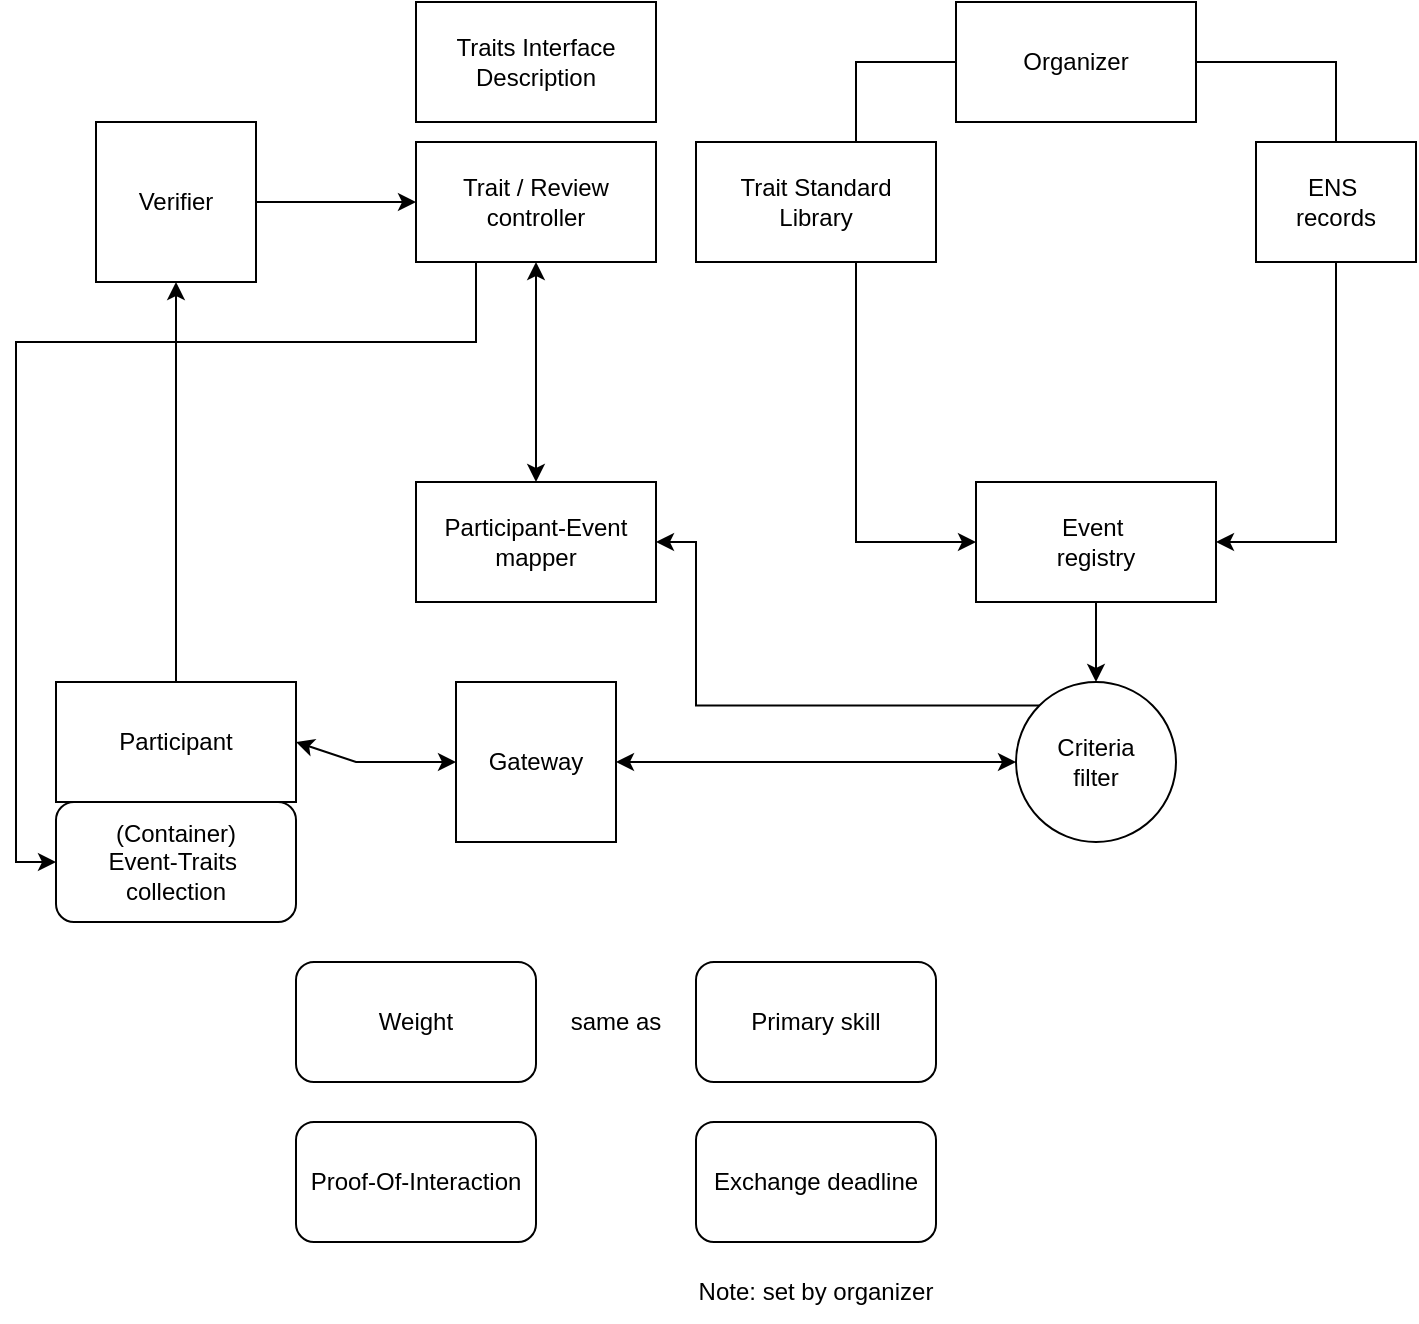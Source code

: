 <mxfile version="22.0.4" type="device">
  <diagram name="Page-1" id="c7LGBWJacnuUtA29aehP">
    <mxGraphModel dx="1050" dy="566" grid="1" gridSize="10" guides="1" tooltips="1" connect="1" arrows="1" fold="1" page="1" pageScale="1" pageWidth="850" pageHeight="1100" math="0" shadow="0">
      <root>
        <mxCell id="0" />
        <mxCell id="1" parent="0" />
        <mxCell id="EDmKbzJHREeL66DPp48K-29" style="edgeStyle=orthogonalEdgeStyle;rounded=0;orthogonalLoop=1;jettySize=auto;html=1;exitX=0.5;exitY=0;exitDx=0;exitDy=0;" edge="1" parent="1" source="EDmKbzJHREeL66DPp48K-3">
          <mxGeometry relative="1" as="geometry">
            <mxPoint x="100" y="200" as="targetPoint" />
          </mxGeometry>
        </mxCell>
        <mxCell id="EDmKbzJHREeL66DPp48K-3" value="Participant" style="rounded=0;whiteSpace=wrap;html=1;" vertex="1" parent="1">
          <mxGeometry x="40" y="400" width="120" height="60" as="geometry" />
        </mxCell>
        <mxCell id="EDmKbzJHREeL66DPp48K-4" value="&lt;div&gt;(Container)&lt;br&gt;Event-Traits&amp;nbsp;&lt;/div&gt;&lt;div&gt;collection&lt;/div&gt;" style="rounded=1;whiteSpace=wrap;html=1;" vertex="1" parent="1">
          <mxGeometry x="40" y="460" width="120" height="60" as="geometry" />
        </mxCell>
        <mxCell id="EDmKbzJHREeL66DPp48K-7" value="Weight" style="rounded=1;whiteSpace=wrap;html=1;" vertex="1" parent="1">
          <mxGeometry x="160" y="540" width="120" height="60" as="geometry" />
        </mxCell>
        <mxCell id="EDmKbzJHREeL66DPp48K-8" value="Proof-Of-Interaction" style="rounded=1;whiteSpace=wrap;html=1;" vertex="1" parent="1">
          <mxGeometry x="160" y="620" width="120" height="60" as="geometry" />
        </mxCell>
        <mxCell id="EDmKbzJHREeL66DPp48K-22" style="edgeStyle=orthogonalEdgeStyle;rounded=0;orthogonalLoop=1;jettySize=auto;html=1;exitX=0.5;exitY=1;exitDx=0;exitDy=0;entryX=0.5;entryY=0;entryDx=0;entryDy=0;" edge="1" parent="1" source="EDmKbzJHREeL66DPp48K-10" target="EDmKbzJHREeL66DPp48K-18">
          <mxGeometry relative="1" as="geometry" />
        </mxCell>
        <mxCell id="EDmKbzJHREeL66DPp48K-10" value="&lt;div&gt;Event&amp;nbsp;&lt;/div&gt;&lt;div&gt;registry&lt;/div&gt;" style="rounded=0;whiteSpace=wrap;html=1;" vertex="1" parent="1">
          <mxGeometry x="500" y="300" width="120" height="60" as="geometry" />
        </mxCell>
        <mxCell id="EDmKbzJHREeL66DPp48K-11" value="Traits Interface Description" style="rounded=0;whiteSpace=wrap;html=1;" vertex="1" parent="1">
          <mxGeometry x="220" y="60" width="120" height="60" as="geometry" />
        </mxCell>
        <mxCell id="EDmKbzJHREeL66DPp48K-35" style="edgeStyle=orthogonalEdgeStyle;rounded=0;orthogonalLoop=1;jettySize=auto;html=1;exitX=0;exitY=0.5;exitDx=0;exitDy=0;entryX=0;entryY=0.5;entryDx=0;entryDy=0;" edge="1" parent="1" source="EDmKbzJHREeL66DPp48K-12" target="EDmKbzJHREeL66DPp48K-4">
          <mxGeometry relative="1" as="geometry">
            <mxPoint x="260" y="310" as="targetPoint" />
            <Array as="points">
              <mxPoint x="250" y="170" />
              <mxPoint x="250" y="230" />
              <mxPoint x="20" y="230" />
              <mxPoint x="20" y="490" />
            </Array>
          </mxGeometry>
        </mxCell>
        <mxCell id="EDmKbzJHREeL66DPp48K-12" value="Trait / Review&lt;br&gt;controller" style="rounded=0;whiteSpace=wrap;html=1;" vertex="1" parent="1">
          <mxGeometry x="220" y="130" width="120" height="60" as="geometry" />
        </mxCell>
        <mxCell id="EDmKbzJHREeL66DPp48K-45" style="edgeStyle=orthogonalEdgeStyle;rounded=0;orthogonalLoop=1;jettySize=auto;html=1;exitX=0;exitY=0;exitDx=0;exitDy=0;entryX=1;entryY=0.5;entryDx=0;entryDy=0;" edge="1" parent="1" source="EDmKbzJHREeL66DPp48K-18" target="EDmKbzJHREeL66DPp48K-44">
          <mxGeometry relative="1" as="geometry">
            <Array as="points">
              <mxPoint x="360" y="412" />
              <mxPoint x="360" y="330" />
            </Array>
          </mxGeometry>
        </mxCell>
        <mxCell id="EDmKbzJHREeL66DPp48K-18" value="Criteria &lt;br&gt;filter" style="ellipse;whiteSpace=wrap;html=1;aspect=fixed;" vertex="1" parent="1">
          <mxGeometry x="520" y="400" width="80" height="80" as="geometry" />
        </mxCell>
        <mxCell id="EDmKbzJHREeL66DPp48K-21" style="edgeStyle=orthogonalEdgeStyle;rounded=0;orthogonalLoop=1;jettySize=auto;html=1;exitX=1;exitY=0.5;exitDx=0;exitDy=0;entryX=1;entryY=0.5;entryDx=0;entryDy=0;" edge="1" parent="1" source="EDmKbzJHREeL66DPp48K-20" target="EDmKbzJHREeL66DPp48K-10">
          <mxGeometry relative="1" as="geometry">
            <mxPoint x="470" y="90" as="sourcePoint" />
            <mxPoint x="570" y="300" as="targetPoint" />
            <Array as="points">
              <mxPoint x="680" y="90" />
              <mxPoint x="680" y="330" />
              <mxPoint x="620" y="330" />
            </Array>
          </mxGeometry>
        </mxCell>
        <mxCell id="EDmKbzJHREeL66DPp48K-14" value="&lt;div&gt;ENS&amp;nbsp;&lt;/div&gt;&lt;div&gt;records&lt;/div&gt;" style="rounded=0;whiteSpace=wrap;html=1;" vertex="1" parent="1">
          <mxGeometry x="640" y="130" width="80" height="60" as="geometry" />
        </mxCell>
        <mxCell id="EDmKbzJHREeL66DPp48K-38" style="edgeStyle=orthogonalEdgeStyle;rounded=0;orthogonalLoop=1;jettySize=auto;html=1;exitX=0;exitY=0.5;exitDx=0;exitDy=0;entryX=0;entryY=0.5;entryDx=0;entryDy=0;" edge="1" parent="1" source="EDmKbzJHREeL66DPp48K-20" target="EDmKbzJHREeL66DPp48K-10">
          <mxGeometry relative="1" as="geometry">
            <mxPoint x="445" y="90" as="sourcePoint" />
            <mxPoint x="475" y="330" as="targetPoint" />
            <Array as="points">
              <mxPoint x="440" y="90" />
              <mxPoint x="440" y="330" />
            </Array>
          </mxGeometry>
        </mxCell>
        <mxCell id="EDmKbzJHREeL66DPp48K-19" value="Trait Standard &lt;br&gt;Library" style="rounded=0;whiteSpace=wrap;html=1;" vertex="1" parent="1">
          <mxGeometry x="360" y="130" width="120" height="60" as="geometry" />
        </mxCell>
        <mxCell id="EDmKbzJHREeL66DPp48K-20" value="Organizer" style="rounded=0;whiteSpace=wrap;html=1;" vertex="1" parent="1">
          <mxGeometry x="490" y="60" width="120" height="60" as="geometry" />
        </mxCell>
        <mxCell id="EDmKbzJHREeL66DPp48K-23" value="Gateway" style="rounded=0;whiteSpace=wrap;html=1;" vertex="1" parent="1">
          <mxGeometry x="240" y="400" width="80" height="80" as="geometry" />
        </mxCell>
        <mxCell id="EDmKbzJHREeL66DPp48K-26" value="" style="endArrow=classic;startArrow=classic;html=1;rounded=0;exitX=1;exitY=0.5;exitDx=0;exitDy=0;entryX=0;entryY=0.5;entryDx=0;entryDy=0;" edge="1" parent="1" source="EDmKbzJHREeL66DPp48K-23" target="EDmKbzJHREeL66DPp48K-18">
          <mxGeometry width="50" height="50" relative="1" as="geometry">
            <mxPoint x="360" y="430" as="sourcePoint" />
            <mxPoint x="410" y="380" as="targetPoint" />
          </mxGeometry>
        </mxCell>
        <mxCell id="EDmKbzJHREeL66DPp48K-28" value="" style="endArrow=classic;startArrow=classic;html=1;rounded=0;entryX=0;entryY=0.5;entryDx=0;entryDy=0;" edge="1" parent="1" target="EDmKbzJHREeL66DPp48K-23">
          <mxGeometry width="50" height="50" relative="1" as="geometry">
            <mxPoint x="160" y="430" as="sourcePoint" />
            <mxPoint x="210" y="380" as="targetPoint" />
            <Array as="points">
              <mxPoint x="190" y="440" />
            </Array>
          </mxGeometry>
        </mxCell>
        <mxCell id="EDmKbzJHREeL66DPp48K-49" style="edgeStyle=orthogonalEdgeStyle;rounded=0;orthogonalLoop=1;jettySize=auto;html=1;exitX=1;exitY=0.5;exitDx=0;exitDy=0;entryX=0;entryY=0.5;entryDx=0;entryDy=0;" edge="1" parent="1" source="EDmKbzJHREeL66DPp48K-33" target="EDmKbzJHREeL66DPp48K-12">
          <mxGeometry relative="1" as="geometry" />
        </mxCell>
        <mxCell id="EDmKbzJHREeL66DPp48K-33" value="Verifier" style="rounded=0;whiteSpace=wrap;html=1;" vertex="1" parent="1">
          <mxGeometry x="60" y="120" width="80" height="80" as="geometry" />
        </mxCell>
        <mxCell id="EDmKbzJHREeL66DPp48K-36" value="Primary skill" style="rounded=1;whiteSpace=wrap;html=1;" vertex="1" parent="1">
          <mxGeometry x="360" y="540" width="120" height="60" as="geometry" />
        </mxCell>
        <mxCell id="EDmKbzJHREeL66DPp48K-37" value="same as" style="text;html=1;strokeColor=none;fillColor=none;align=center;verticalAlign=middle;whiteSpace=wrap;rounded=0;" vertex="1" parent="1">
          <mxGeometry x="290" y="555" width="60" height="30" as="geometry" />
        </mxCell>
        <mxCell id="EDmKbzJHREeL66DPp48K-44" value="Participant-Event &lt;br&gt;mapper" style="rounded=0;whiteSpace=wrap;html=1;" vertex="1" parent="1">
          <mxGeometry x="220" y="300" width="120" height="60" as="geometry" />
        </mxCell>
        <mxCell id="EDmKbzJHREeL66DPp48K-46" value="Exchange deadline" style="rounded=1;whiteSpace=wrap;html=1;" vertex="1" parent="1">
          <mxGeometry x="360" y="620" width="120" height="60" as="geometry" />
        </mxCell>
        <mxCell id="EDmKbzJHREeL66DPp48K-47" value="Note: set by organizer" style="text;html=1;strokeColor=none;fillColor=none;align=center;verticalAlign=middle;whiteSpace=wrap;rounded=0;" vertex="1" parent="1">
          <mxGeometry x="360" y="690" width="120" height="30" as="geometry" />
        </mxCell>
        <mxCell id="EDmKbzJHREeL66DPp48K-51" value="" style="endArrow=classic;startArrow=classic;html=1;rounded=0;exitX=0.5;exitY=0;exitDx=0;exitDy=0;entryX=0.5;entryY=1;entryDx=0;entryDy=0;" edge="1" parent="1" source="EDmKbzJHREeL66DPp48K-44" target="EDmKbzJHREeL66DPp48K-12">
          <mxGeometry width="50" height="50" relative="1" as="geometry">
            <mxPoint x="240" y="240" as="sourcePoint" />
            <mxPoint x="290" y="190" as="targetPoint" />
          </mxGeometry>
        </mxCell>
      </root>
    </mxGraphModel>
  </diagram>
</mxfile>

